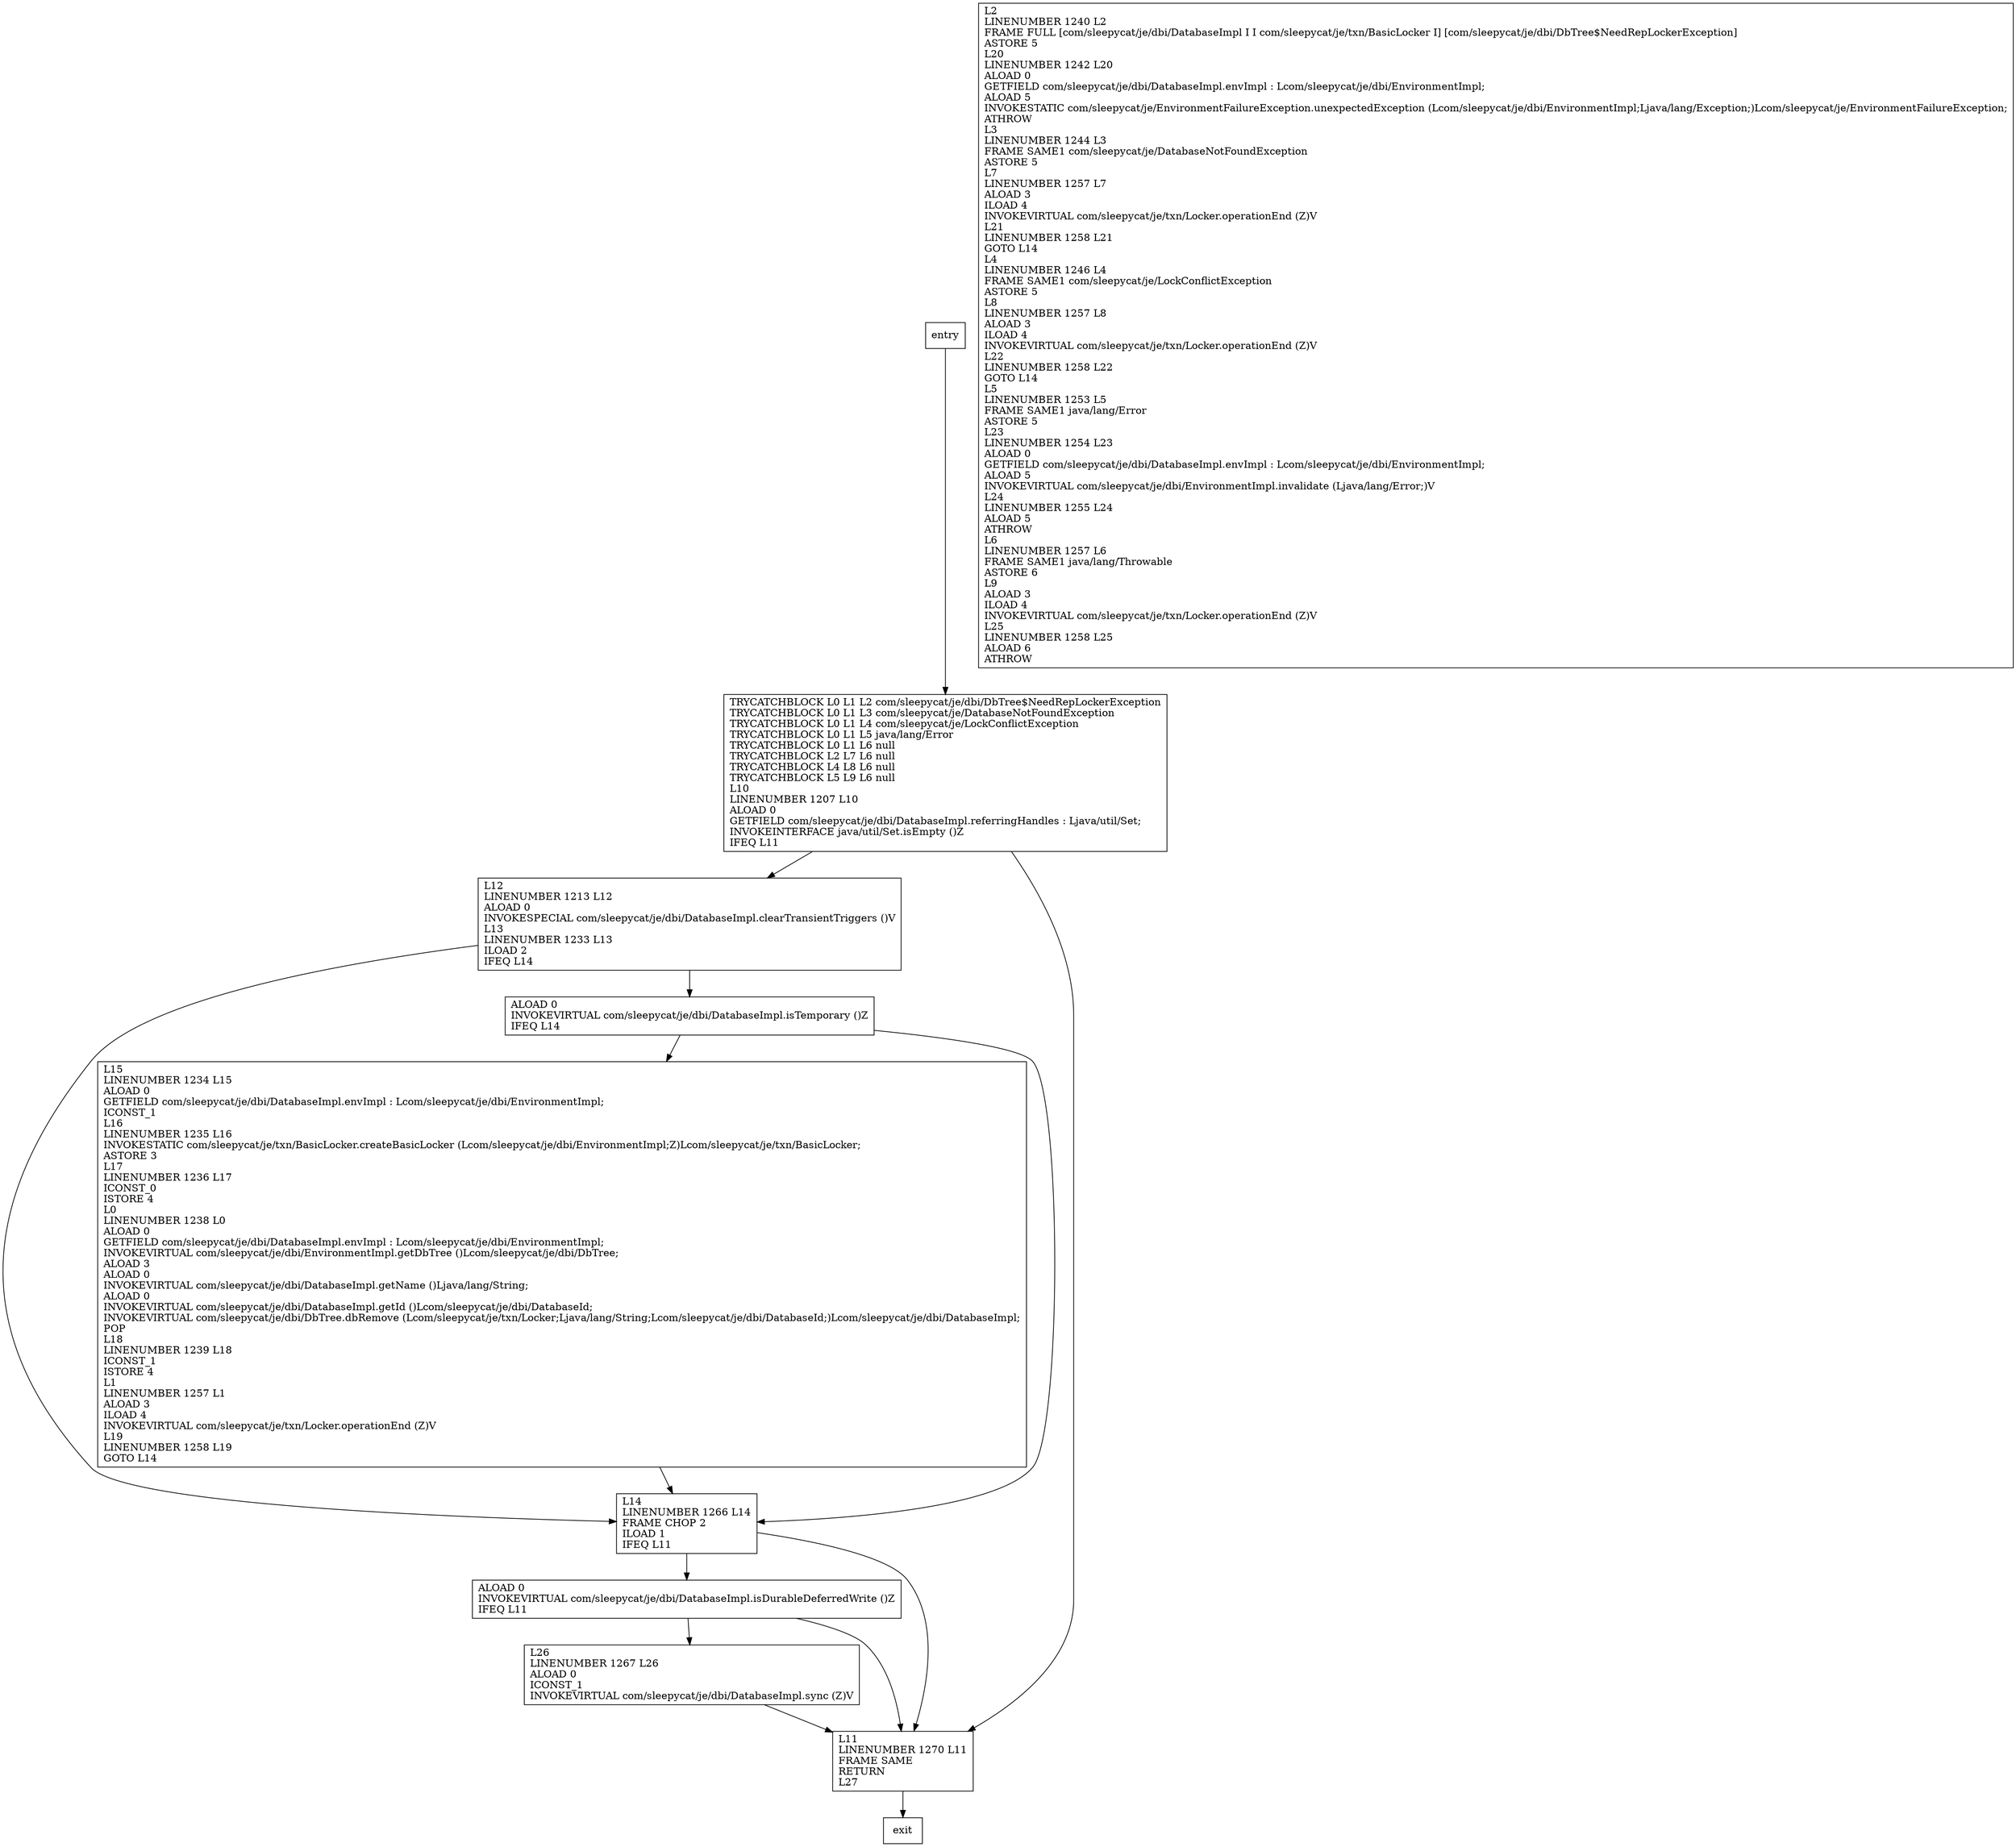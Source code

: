 digraph handleClosed {
node [shape=record];
352354356 [label="L15\lLINENUMBER 1234 L15\lALOAD 0\lGETFIELD com/sleepycat/je/dbi/DatabaseImpl.envImpl : Lcom/sleepycat/je/dbi/EnvironmentImpl;\lICONST_1\lL16\lLINENUMBER 1235 L16\lINVOKESTATIC com/sleepycat/je/txn/BasicLocker.createBasicLocker (Lcom/sleepycat/je/dbi/EnvironmentImpl;Z)Lcom/sleepycat/je/txn/BasicLocker;\lASTORE 3\lL17\lLINENUMBER 1236 L17\lICONST_0\lISTORE 4\lL0\lLINENUMBER 1238 L0\lALOAD 0\lGETFIELD com/sleepycat/je/dbi/DatabaseImpl.envImpl : Lcom/sleepycat/je/dbi/EnvironmentImpl;\lINVOKEVIRTUAL com/sleepycat/je/dbi/EnvironmentImpl.getDbTree ()Lcom/sleepycat/je/dbi/DbTree;\lALOAD 3\lALOAD 0\lINVOKEVIRTUAL com/sleepycat/je/dbi/DatabaseImpl.getName ()Ljava/lang/String;\lALOAD 0\lINVOKEVIRTUAL com/sleepycat/je/dbi/DatabaseImpl.getId ()Lcom/sleepycat/je/dbi/DatabaseId;\lINVOKEVIRTUAL com/sleepycat/je/dbi/DbTree.dbRemove (Lcom/sleepycat/je/txn/Locker;Ljava/lang/String;Lcom/sleepycat/je/dbi/DatabaseId;)Lcom/sleepycat/je/dbi/DatabaseImpl;\lPOP\lL18\lLINENUMBER 1239 L18\lICONST_1\lISTORE 4\lL1\lLINENUMBER 1257 L1\lALOAD 3\lILOAD 4\lINVOKEVIRTUAL com/sleepycat/je/txn/Locker.operationEnd (Z)V\lL19\lLINENUMBER 1258 L19\lGOTO L14\l"];
1184234725 [label="L2\lLINENUMBER 1240 L2\lFRAME FULL [com/sleepycat/je/dbi/DatabaseImpl I I com/sleepycat/je/txn/BasicLocker I] [com/sleepycat/je/dbi/DbTree$NeedRepLockerException]\lASTORE 5\lL20\lLINENUMBER 1242 L20\lALOAD 0\lGETFIELD com/sleepycat/je/dbi/DatabaseImpl.envImpl : Lcom/sleepycat/je/dbi/EnvironmentImpl;\lALOAD 5\lINVOKESTATIC com/sleepycat/je/EnvironmentFailureException.unexpectedException (Lcom/sleepycat/je/dbi/EnvironmentImpl;Ljava/lang/Exception;)Lcom/sleepycat/je/EnvironmentFailureException;\lATHROW\lL3\lLINENUMBER 1244 L3\lFRAME SAME1 com/sleepycat/je/DatabaseNotFoundException\lASTORE 5\lL7\lLINENUMBER 1257 L7\lALOAD 3\lILOAD 4\lINVOKEVIRTUAL com/sleepycat/je/txn/Locker.operationEnd (Z)V\lL21\lLINENUMBER 1258 L21\lGOTO L14\lL4\lLINENUMBER 1246 L4\lFRAME SAME1 com/sleepycat/je/LockConflictException\lASTORE 5\lL8\lLINENUMBER 1257 L8\lALOAD 3\lILOAD 4\lINVOKEVIRTUAL com/sleepycat/je/txn/Locker.operationEnd (Z)V\lL22\lLINENUMBER 1258 L22\lGOTO L14\lL5\lLINENUMBER 1253 L5\lFRAME SAME1 java/lang/Error\lASTORE 5\lL23\lLINENUMBER 1254 L23\lALOAD 0\lGETFIELD com/sleepycat/je/dbi/DatabaseImpl.envImpl : Lcom/sleepycat/je/dbi/EnvironmentImpl;\lALOAD 5\lINVOKEVIRTUAL com/sleepycat/je/dbi/EnvironmentImpl.invalidate (Ljava/lang/Error;)V\lL24\lLINENUMBER 1255 L24\lALOAD 5\lATHROW\lL6\lLINENUMBER 1257 L6\lFRAME SAME1 java/lang/Throwable\lASTORE 6\lL9\lALOAD 3\lILOAD 4\lINVOKEVIRTUAL com/sleepycat/je/txn/Locker.operationEnd (Z)V\lL25\lLINENUMBER 1258 L25\lALOAD 6\lATHROW\l"];
210265330 [label="L14\lLINENUMBER 1266 L14\lFRAME CHOP 2\lILOAD 1\lIFEQ L11\l"];
1705677514 [label="L26\lLINENUMBER 1267 L26\lALOAD 0\lICONST_1\lINVOKEVIRTUAL com/sleepycat/je/dbi/DatabaseImpl.sync (Z)V\l"];
506348457 [label="ALOAD 0\lINVOKEVIRTUAL com/sleepycat/je/dbi/DatabaseImpl.isTemporary ()Z\lIFEQ L14\l"];
717937813 [label="ALOAD 0\lINVOKEVIRTUAL com/sleepycat/je/dbi/DatabaseImpl.isDurableDeferredWrite ()Z\lIFEQ L11\l"];
288383118 [label="TRYCATCHBLOCK L0 L1 L2 com/sleepycat/je/dbi/DbTree$NeedRepLockerException\lTRYCATCHBLOCK L0 L1 L3 com/sleepycat/je/DatabaseNotFoundException\lTRYCATCHBLOCK L0 L1 L4 com/sleepycat/je/LockConflictException\lTRYCATCHBLOCK L0 L1 L5 java/lang/Error\lTRYCATCHBLOCK L0 L1 L6 null\lTRYCATCHBLOCK L2 L7 L6 null\lTRYCATCHBLOCK L4 L8 L6 null\lTRYCATCHBLOCK L5 L9 L6 null\lL10\lLINENUMBER 1207 L10\lALOAD 0\lGETFIELD com/sleepycat/je/dbi/DatabaseImpl.referringHandles : Ljava/util/Set;\lINVOKEINTERFACE java/util/Set.isEmpty ()Z\lIFEQ L11\l"];
510721075 [label="L12\lLINENUMBER 1213 L12\lALOAD 0\lINVOKESPECIAL com/sleepycat/je/dbi/DatabaseImpl.clearTransientTriggers ()V\lL13\lLINENUMBER 1233 L13\lILOAD 2\lIFEQ L14\l"];
1354784985 [label="L11\lLINENUMBER 1270 L11\lFRAME SAME\lRETURN\lL27\l"];
entry;
exit;
352354356 -> 210265330;
entry -> 288383118;
210265330 -> 717937813;
210265330 -> 1354784985;
1705677514 -> 1354784985;
506348457 -> 352354356;
506348457 -> 210265330;
717937813 -> 1705677514;
717937813 -> 1354784985;
288383118 -> 510721075;
288383118 -> 1354784985;
510721075 -> 210265330;
510721075 -> 506348457;
1354784985 -> exit;
}
